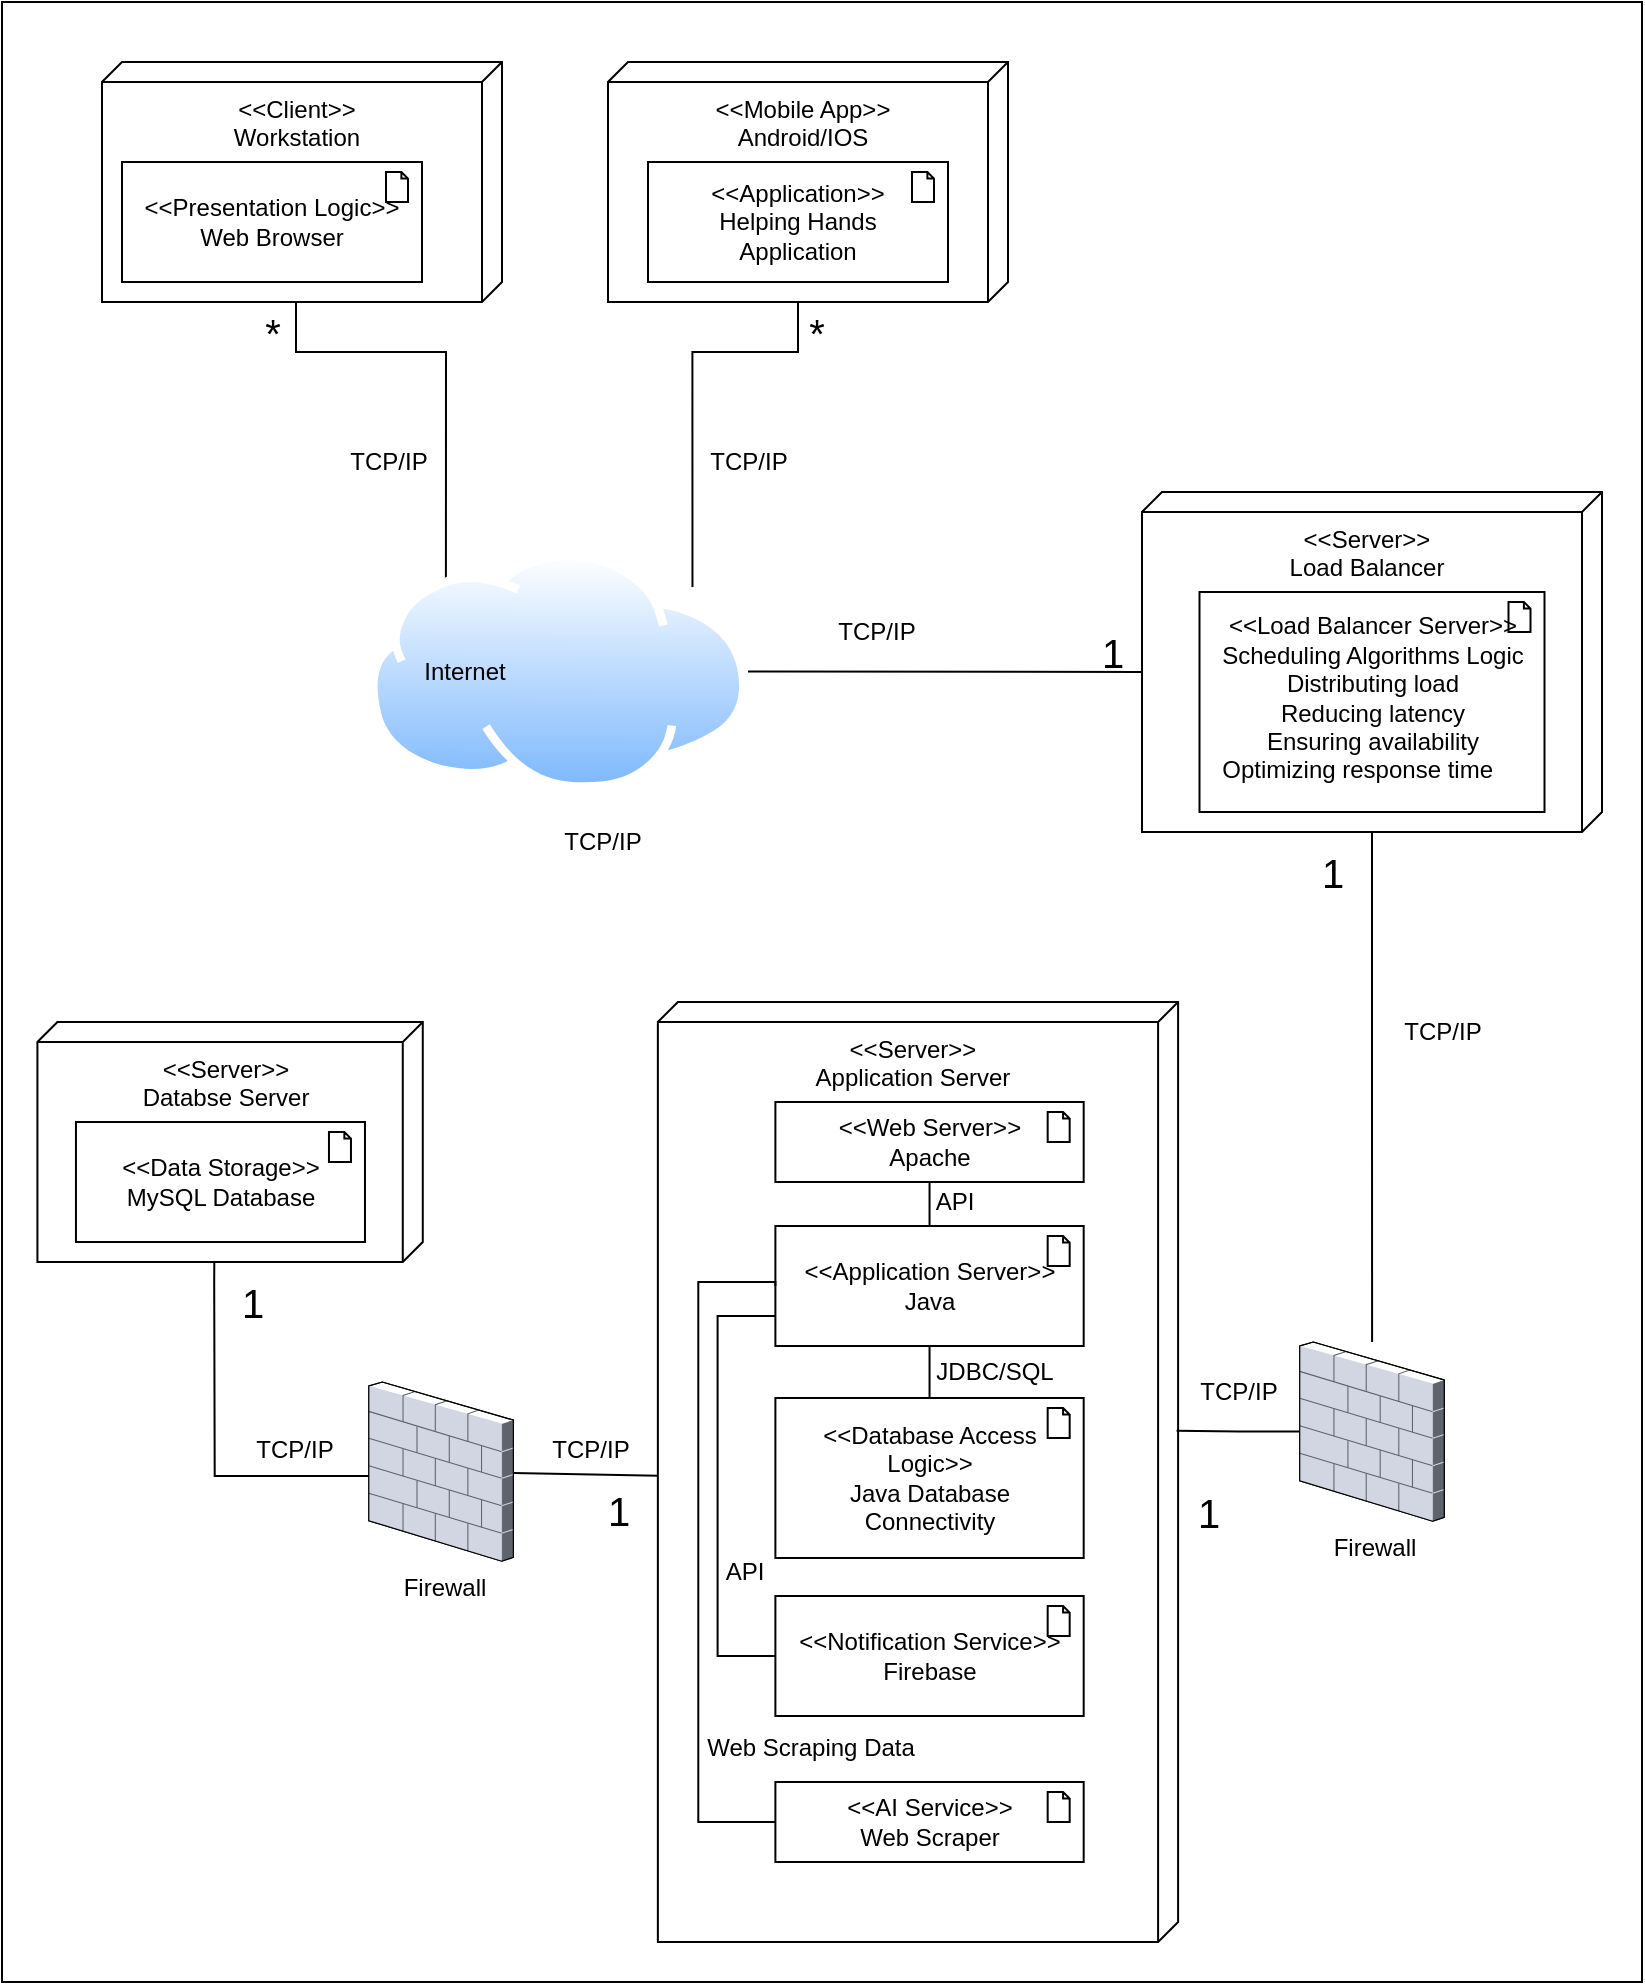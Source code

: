 <mxfile version="26.0.5">
  <diagram name="Page-1" id="d3WzGiYlZAEuq6rOUJl5">
    <mxGraphModel dx="2876" dy="1181" grid="1" gridSize="10" guides="1" tooltips="1" connect="1" arrows="1" fold="1" page="1" pageScale="1" pageWidth="827" pageHeight="1169" math="0" shadow="0">
      <root>
        <mxCell id="0" />
        <mxCell id="1" parent="0" />
        <mxCell id="SK_FiBYlDx41p1t8eFMJ-17" value="" style="rounded=0;whiteSpace=wrap;html=1;" vertex="1" parent="1">
          <mxGeometry x="-820" y="60" width="820" height="990" as="geometry" />
        </mxCell>
        <mxCell id="SK_FiBYlDx41p1t8eFMJ-7" value="" style="group" vertex="1" connectable="0" parent="1">
          <mxGeometry x="-810" y="520" width="790" height="510" as="geometry" />
        </mxCell>
        <mxCell id="ERZ3kdBUKcWHJryLTD_q-54" value="TCP/IP" style="text;html=1;align=center;verticalAlign=middle;resizable=0;points=[];autosize=1;strokeColor=none;fillColor=none;" parent="SK_FiBYlDx41p1t8eFMJ-7" vertex="1">
          <mxGeometry x="105.976" y="249" width="60" height="30" as="geometry" />
        </mxCell>
        <mxCell id="ERZ3kdBUKcWHJryLTD_q-22" value="" style="group" parent="SK_FiBYlDx41p1t8eFMJ-7" vertex="1" connectable="0">
          <mxGeometry x="7.707" y="50" width="192.683" height="120" as="geometry" />
        </mxCell>
        <mxCell id="ERZ3kdBUKcWHJryLTD_q-23" value="&amp;lt;&amp;lt;Server&amp;gt;&amp;gt;&lt;div&gt;Databse Server&lt;/div&gt;" style="verticalAlign=top;align=center;shape=cube;size=10;direction=south;fontStyle=0;html=1;boundedLbl=1;spacingLeft=5;whiteSpace=wrap;" parent="ERZ3kdBUKcWHJryLTD_q-22" vertex="1">
          <mxGeometry width="192.683" height="120" as="geometry" />
        </mxCell>
        <mxCell id="ERZ3kdBUKcWHJryLTD_q-24" value="&amp;lt;&amp;lt;Data Storage&amp;gt;&amp;gt;&lt;div&gt;MySQL Database&lt;/div&gt;" style="html=1;outlineConnect=0;whiteSpace=wrap;shape=mxgraph.archimate3.application;appType=artifact;archiType=square;" parent="ERZ3kdBUKcWHJryLTD_q-22" vertex="1">
          <mxGeometry x="19.268" y="50" width="144.512" height="60" as="geometry" />
        </mxCell>
        <mxCell id="ERZ3kdBUKcWHJryLTD_q-58" value="" style="group" parent="SK_FiBYlDx41p1t8eFMJ-7" vertex="1" connectable="0">
          <mxGeometry x="173.415" y="230" width="72.256" height="118" as="geometry" />
        </mxCell>
        <mxCell id="ERZ3kdBUKcWHJryLTD_q-59" value="" style="verticalLabelPosition=bottom;sketch=0;aspect=fixed;html=1;verticalAlign=top;strokeColor=none;align=center;outlineConnect=0;shape=mxgraph.citrix.firewall;" parent="ERZ3kdBUKcWHJryLTD_q-58" vertex="1">
          <mxGeometry width="72.256" height="89.598" as="geometry" />
        </mxCell>
        <mxCell id="ERZ3kdBUKcWHJryLTD_q-60" value="Firewall" style="text;html=1;align=center;verticalAlign=middle;resizable=0;points=[];autosize=1;strokeColor=none;fillColor=none;" parent="ERZ3kdBUKcWHJryLTD_q-58" vertex="1">
          <mxGeometry x="7.226" y="88" width="60" height="30" as="geometry" />
        </mxCell>
        <mxCell id="ERZ3kdBUKcWHJryLTD_q-62" style="rounded=0;orthogonalLoop=1;jettySize=auto;html=1;entryX=0;entryY=0.5;entryDx=0;entryDy=0;entryPerimeter=0;endArrow=none;endFill=0;" parent="SK_FiBYlDx41p1t8eFMJ-7" source="ERZ3kdBUKcWHJryLTD_q-59" target="ERZ3kdBUKcWHJryLTD_q-20" edge="1">
          <mxGeometry relative="1" as="geometry">
            <mxPoint x="427.756" y="277" as="targetPoint" />
          </mxGeometry>
        </mxCell>
        <mxCell id="ERZ3kdBUKcWHJryLTD_q-63" value="TCP/IP" style="text;html=1;align=center;verticalAlign=middle;resizable=0;points=[];autosize=1;strokeColor=none;fillColor=none;" parent="SK_FiBYlDx41p1t8eFMJ-7" vertex="1">
          <mxGeometry x="254.341" y="249" width="60" height="30" as="geometry" />
        </mxCell>
        <mxCell id="ERZ3kdBUKcWHJryLTD_q-76" value="&lt;font style=&quot;font-size: 20px;&quot;&gt;1&lt;/font&gt;" style="text;html=1;align=center;verticalAlign=middle;resizable=0;points=[];autosize=1;strokeColor=none;fillColor=none;" parent="SK_FiBYlDx41p1t8eFMJ-7" vertex="1">
          <mxGeometry x="283.244" y="274" width="30" height="40" as="geometry" />
        </mxCell>
        <mxCell id="SK_FiBYlDx41p1t8eFMJ-5" value="" style="group" vertex="1" connectable="0" parent="SK_FiBYlDx41p1t8eFMJ-7">
          <mxGeometry x="317.927" width="320.124" height="510" as="geometry" />
        </mxCell>
        <mxCell id="ERZ3kdBUKcWHJryLTD_q-75" value="&lt;font style=&quot;font-size: 20px;&quot;&gt;1&lt;/font&gt;" style="text;html=1;align=center;verticalAlign=middle;resizable=0;points=[];autosize=1;strokeColor=none;fillColor=none;" parent="SK_FiBYlDx41p1t8eFMJ-5" vertex="1">
          <mxGeometry x="260.122" y="275" width="30" height="40" as="geometry" />
        </mxCell>
        <mxCell id="SK_FiBYlDx41p1t8eFMJ-1" value="" style="group" vertex="1" connectable="0" parent="SK_FiBYlDx41p1t8eFMJ-5">
          <mxGeometry width="260.122" height="510" as="geometry" />
        </mxCell>
        <mxCell id="ERZ3kdBUKcWHJryLTD_q-21" value="" style="group" parent="SK_FiBYlDx41p1t8eFMJ-1" vertex="1" connectable="0">
          <mxGeometry y="40" width="260.122" height="470" as="geometry" />
        </mxCell>
        <mxCell id="ERZ3kdBUKcWHJryLTD_q-17" value="&amp;lt;&amp;lt;Server&amp;gt;&amp;gt;&lt;div&gt;Application Server&lt;/div&gt;" style="verticalAlign=top;align=center;shape=cube;size=10;direction=south;fontStyle=0;html=1;boundedLbl=1;spacingLeft=5;whiteSpace=wrap;" parent="ERZ3kdBUKcWHJryLTD_q-21" vertex="1">
          <mxGeometry width="260.122" height="470" as="geometry" />
        </mxCell>
        <mxCell id="ERZ3kdBUKcWHJryLTD_q-30" value="`" style="group" parent="ERZ3kdBUKcWHJryLTD_q-21" vertex="1" connectable="0">
          <mxGeometry x="58.768" y="70" width="154.146" height="340" as="geometry" />
        </mxCell>
        <mxCell id="ERZ3kdBUKcWHJryLTD_q-19" value="&amp;lt;&amp;lt;Application Server&amp;gt;&amp;gt;&lt;div&gt;Java&lt;/div&gt;" style="html=1;outlineConnect=0;whiteSpace=wrap;shape=mxgraph.archimate3.application;appType=artifact;archiType=square;" parent="ERZ3kdBUKcWHJryLTD_q-30" vertex="1">
          <mxGeometry y="42" width="154.146" height="60" as="geometry" />
        </mxCell>
        <mxCell id="ERZ3kdBUKcWHJryLTD_q-20" value="&amp;lt;&amp;lt;Database Access Logic&amp;gt;&amp;gt;&lt;div&gt;Java Database&lt;/div&gt;&lt;div&gt;Connectivity&lt;/div&gt;" style="html=1;outlineConnect=0;whiteSpace=wrap;shape=mxgraph.archimate3.application;appType=artifact;archiType=square;" parent="ERZ3kdBUKcWHJryLTD_q-30" vertex="1">
          <mxGeometry y="128" width="154.146" height="80" as="geometry" />
        </mxCell>
        <mxCell id="ERZ3kdBUKcWHJryLTD_q-28" value="&amp;lt;&amp;lt;Notification Service&amp;gt;&amp;gt;&lt;div&gt;Firebase&lt;/div&gt;" style="html=1;outlineConnect=0;whiteSpace=wrap;shape=mxgraph.archimate3.application;appType=artifact;archiType=square;" parent="ERZ3kdBUKcWHJryLTD_q-30" vertex="1">
          <mxGeometry y="227" width="154.146" height="60" as="geometry" />
        </mxCell>
        <mxCell id="ERZ3kdBUKcWHJryLTD_q-33" style="rounded=0;orthogonalLoop=1;jettySize=auto;html=1;exitX=0.5;exitY=1;exitDx=0;exitDy=0;exitPerimeter=0;entryX=0.5;entryY=0;entryDx=0;entryDy=0;entryPerimeter=0;endArrow=none;endFill=0;" parent="ERZ3kdBUKcWHJryLTD_q-30" source="ERZ3kdBUKcWHJryLTD_q-19" target="ERZ3kdBUKcWHJryLTD_q-20" edge="1">
          <mxGeometry relative="1" as="geometry" />
        </mxCell>
        <mxCell id="ERZ3kdBUKcWHJryLTD_q-34" style="edgeStyle=orthogonalEdgeStyle;rounded=0;orthogonalLoop=1;jettySize=auto;html=1;exitX=0;exitY=0.75;exitDx=0;exitDy=0;exitPerimeter=0;entryX=0;entryY=0.5;entryDx=0;entryDy=0;entryPerimeter=0;endArrow=none;endFill=0;" parent="ERZ3kdBUKcWHJryLTD_q-30" source="ERZ3kdBUKcWHJryLTD_q-19" target="ERZ3kdBUKcWHJryLTD_q-28" edge="1">
          <mxGeometry relative="1" as="geometry">
            <Array as="points">
              <mxPoint x="-28.902" y="87" />
              <mxPoint x="-28.902" y="257" />
            </Array>
          </mxGeometry>
        </mxCell>
        <mxCell id="ERZ3kdBUKcWHJryLTD_q-53" value="API" style="text;html=1;align=center;verticalAlign=middle;resizable=0;points=[];autosize=1;strokeColor=none;fillColor=none;" parent="ERZ3kdBUKcWHJryLTD_q-30" vertex="1">
          <mxGeometry x="69.366" y="15" width="40" height="30" as="geometry" />
        </mxCell>
        <mxCell id="ERZ3kdBUKcWHJryLTD_q-18" value="&amp;lt;&amp;lt;Web Server&amp;gt;&amp;gt;&lt;div&gt;Apache&lt;/div&gt;" style="html=1;outlineConnect=0;whiteSpace=wrap;shape=mxgraph.archimate3.application;appType=artifact;archiType=square;" parent="ERZ3kdBUKcWHJryLTD_q-21" vertex="1">
          <mxGeometry x="58.768" y="50" width="154.146" height="40" as="geometry" />
        </mxCell>
        <mxCell id="ERZ3kdBUKcWHJryLTD_q-32" style="rounded=0;orthogonalLoop=1;jettySize=auto;html=1;exitX=0.5;exitY=1;exitDx=0;exitDy=0;exitPerimeter=0;entryX=0.5;entryY=0;entryDx=0;entryDy=0;entryPerimeter=0;endArrow=none;endFill=0;" parent="ERZ3kdBUKcWHJryLTD_q-21" source="ERZ3kdBUKcWHJryLTD_q-18" target="ERZ3kdBUKcWHJryLTD_q-19" edge="1">
          <mxGeometry relative="1" as="geometry" />
        </mxCell>
        <mxCell id="ERZ3kdBUKcWHJryLTD_q-29" value="&amp;lt;&amp;lt;AI Service&amp;gt;&amp;gt;&lt;div&gt;Web Scraper&lt;/div&gt;" style="html=1;outlineConnect=0;whiteSpace=wrap;shape=mxgraph.archimate3.application;appType=artifact;archiType=square;" parent="ERZ3kdBUKcWHJryLTD_q-21" vertex="1">
          <mxGeometry x="58.768" y="390" width="154.146" height="40" as="geometry" />
        </mxCell>
        <mxCell id="ERZ3kdBUKcWHJryLTD_q-37" style="edgeStyle=orthogonalEdgeStyle;rounded=0;orthogonalLoop=1;jettySize=auto;html=1;entryX=0;entryY=0.5;entryDx=0;entryDy=0;entryPerimeter=0;endArrow=none;endFill=0;exitX=0;exitY=0.5;exitDx=0;exitDy=0;exitPerimeter=0;" parent="ERZ3kdBUKcWHJryLTD_q-21" source="ERZ3kdBUKcWHJryLTD_q-29" target="ERZ3kdBUKcWHJryLTD_q-19" edge="1">
          <mxGeometry relative="1" as="geometry">
            <Array as="points">
              <mxPoint x="20.232" y="410" />
              <mxPoint x="20.232" y="140" />
              <mxPoint x="58.768" y="140" />
            </Array>
          </mxGeometry>
        </mxCell>
        <mxCell id="ERZ3kdBUKcWHJryLTD_q-55" value="Web Scraping Data" style="text;html=1;align=center;verticalAlign=middle;resizable=0;points=[];autosize=1;strokeColor=none;fillColor=none;" parent="ERZ3kdBUKcWHJryLTD_q-21" vertex="1">
          <mxGeometry x="10.598" y="358" width="130" height="30" as="geometry" />
        </mxCell>
        <mxCell id="ERZ3kdBUKcWHJryLTD_q-56" value="API" style="text;html=1;align=center;verticalAlign=middle;resizable=0;points=[];autosize=1;strokeColor=none;fillColor=none;" parent="ERZ3kdBUKcWHJryLTD_q-21" vertex="1">
          <mxGeometry x="23.122" y="270" width="40" height="30" as="geometry" />
        </mxCell>
        <mxCell id="ERZ3kdBUKcWHJryLTD_q-57" value="JDBC/SQL" style="text;html=1;align=center;verticalAlign=middle;resizable=0;points=[];autosize=1;strokeColor=none;fillColor=none;" parent="ERZ3kdBUKcWHJryLTD_q-21" vertex="1">
          <mxGeometry x="128.134" y="170" width="80" height="30" as="geometry" />
        </mxCell>
        <mxCell id="SK_FiBYlDx41p1t8eFMJ-16" value="TCP/IP" style="text;html=1;align=center;verticalAlign=middle;resizable=0;points=[];autosize=1;strokeColor=none;fillColor=none;" vertex="1" parent="SK_FiBYlDx41p1t8eFMJ-5">
          <mxGeometry x="260.124" y="220" width="60" height="30" as="geometry" />
        </mxCell>
        <mxCell id="SK_FiBYlDx41p1t8eFMJ-6" style="edgeStyle=orthogonalEdgeStyle;rounded=0;orthogonalLoop=1;jettySize=auto;html=1;endArrow=none;endFill=0;exitX=1.002;exitY=0.541;exitDx=0;exitDy=0;exitPerimeter=0;" edge="1" parent="SK_FiBYlDx41p1t8eFMJ-7" source="ERZ3kdBUKcWHJryLTD_q-23" target="ERZ3kdBUKcWHJryLTD_q-59">
          <mxGeometry relative="1" as="geometry">
            <Array as="points">
              <mxPoint x="96.341" y="180" />
              <mxPoint x="96.341" y="180" />
              <mxPoint x="96.341" y="277" />
            </Array>
          </mxGeometry>
        </mxCell>
        <mxCell id="ERZ3kdBUKcWHJryLTD_q-44" value="" style="group" parent="SK_FiBYlDx41p1t8eFMJ-7" vertex="1" connectable="0">
          <mxGeometry x="638.874" y="210" width="72.256" height="118" as="geometry" />
        </mxCell>
        <mxCell id="ERZ3kdBUKcWHJryLTD_q-42" value="" style="verticalLabelPosition=bottom;sketch=0;aspect=fixed;html=1;verticalAlign=top;strokeColor=none;align=center;outlineConnect=0;shape=mxgraph.citrix.firewall;" parent="ERZ3kdBUKcWHJryLTD_q-44" vertex="1">
          <mxGeometry width="72.256" height="89.598" as="geometry" />
        </mxCell>
        <mxCell id="ERZ3kdBUKcWHJryLTD_q-43" value="Firewall" style="text;html=1;align=center;verticalAlign=middle;resizable=0;points=[];autosize=1;strokeColor=none;fillColor=none;" parent="ERZ3kdBUKcWHJryLTD_q-44" vertex="1">
          <mxGeometry x="7.226" y="88" width="60" height="30" as="geometry" />
        </mxCell>
        <mxCell id="SK_FiBYlDx41p1t8eFMJ-13" style="edgeStyle=orthogonalEdgeStyle;rounded=0;orthogonalLoop=1;jettySize=auto;html=1;entryX=0.456;entryY=0.003;entryDx=0;entryDy=0;entryPerimeter=0;endArrow=none;endFill=0;" edge="1" parent="SK_FiBYlDx41p1t8eFMJ-7" source="ERZ3kdBUKcWHJryLTD_q-42" target="ERZ3kdBUKcWHJryLTD_q-17">
          <mxGeometry relative="1" as="geometry" />
        </mxCell>
        <mxCell id="SK_FiBYlDx41p1t8eFMJ-15" value="TCP/IP" style="text;html=1;align=center;verticalAlign=middle;resizable=0;points=[];autosize=1;strokeColor=none;fillColor=none;" vertex="1" parent="SK_FiBYlDx41p1t8eFMJ-7">
          <mxGeometry x="680.001" y="40" width="60" height="30" as="geometry" />
        </mxCell>
        <mxCell id="SK_FiBYlDx41p1t8eFMJ-8" value="" style="group" vertex="1" connectable="0" parent="1">
          <mxGeometry x="-250" y="305" width="230" height="170" as="geometry" />
        </mxCell>
        <mxCell id="SK_FiBYlDx41p1t8eFMJ-9" value="&amp;lt;&amp;lt;Server&amp;gt;&amp;gt;&lt;div&gt;Load Balancer&lt;/div&gt;" style="verticalAlign=top;align=center;shape=cube;size=10;direction=south;fontStyle=0;html=1;boundedLbl=1;spacingLeft=5;whiteSpace=wrap;" vertex="1" parent="SK_FiBYlDx41p1t8eFMJ-8">
          <mxGeometry width="230.0" height="170" as="geometry" />
        </mxCell>
        <mxCell id="SK_FiBYlDx41p1t8eFMJ-10" value="&amp;lt;&amp;lt;Load Balancer Server&amp;gt;&amp;gt;&lt;div&gt;Scheduling Algorithms Logic&lt;/div&gt;&lt;div&gt;Distributing load&lt;/div&gt;&lt;div&gt;Reducing latency&lt;/div&gt;&lt;div&gt;&lt;span style=&quot;caret-color: rgb(238, 240, 255); white-space: nowrap;&quot;&gt;Ensuring availability&lt;/span&gt;&lt;br&gt;&lt;/div&gt;&lt;div&gt;&lt;span style=&quot;caret-color: rgb(238, 240, 255); white-space: nowrap;&quot;&gt;&lt;div style=&quot;white-space: normal; line-height: var(--m3t12); overflow: hidden; padding-bottom: 4px; transition: transform 200ms cubic-bezier(0.2, 0, 0, 1); caret-color: rgb(238, 240, 255); text-align: left;&quot; class=&quot;Gur8Ad&quot;&gt;&lt;span style=&quot;caret-color: rgb(238, 240, 255); color: rgb(0, 0, 0);&quot;&gt;Optimizing response time&lt;/span&gt;&lt;/div&gt;&lt;/span&gt;&lt;/div&gt;" style="html=1;outlineConnect=0;whiteSpace=wrap;shape=mxgraph.archimate3.application;appType=artifact;archiType=square;" vertex="1" parent="SK_FiBYlDx41p1t8eFMJ-8">
          <mxGeometry x="28.75" y="50" width="172.5" height="110" as="geometry" />
        </mxCell>
        <mxCell id="ERZ3kdBUKcWHJryLTD_q-16" value="" style="group" parent="1" vertex="1" connectable="0">
          <mxGeometry x="-780" y="90" width="200" height="120" as="geometry" />
        </mxCell>
        <mxCell id="ERZ3kdBUKcWHJryLTD_q-13" value="&amp;lt;&amp;lt;Client&amp;gt;&amp;gt;&lt;div&gt;Workstation&lt;/div&gt;" style="verticalAlign=top;align=center;shape=cube;size=10;direction=south;fontStyle=0;html=1;boundedLbl=1;spacingLeft=5;whiteSpace=wrap;" parent="ERZ3kdBUKcWHJryLTD_q-16" vertex="1">
          <mxGeometry x="10" width="200" height="120" as="geometry" />
        </mxCell>
        <mxCell id="ERZ3kdBUKcWHJryLTD_q-15" value="&amp;lt;&amp;lt;Presentation Logic&amp;gt;&amp;gt;&lt;div&gt;Web Browser&lt;/div&gt;" style="html=1;outlineConnect=0;whiteSpace=wrap;shape=mxgraph.archimate3.application;appType=artifact;archiType=square;" parent="ERZ3kdBUKcWHJryLTD_q-16" vertex="1">
          <mxGeometry x="20" y="50" width="150" height="60" as="geometry" />
        </mxCell>
        <mxCell id="ERZ3kdBUKcWHJryLTD_q-25" value="" style="group" parent="1" vertex="1" connectable="0">
          <mxGeometry x="-517" y="90" width="200" height="120" as="geometry" />
        </mxCell>
        <mxCell id="ERZ3kdBUKcWHJryLTD_q-26" value="&amp;lt;&amp;lt;Mobile App&amp;gt;&amp;gt;&lt;div&gt;Android/IOS&lt;/div&gt;" style="verticalAlign=top;align=center;shape=cube;size=10;direction=south;fontStyle=0;html=1;boundedLbl=1;spacingLeft=5;whiteSpace=wrap;" parent="ERZ3kdBUKcWHJryLTD_q-25" vertex="1">
          <mxGeometry width="200" height="120" as="geometry" />
        </mxCell>
        <mxCell id="ERZ3kdBUKcWHJryLTD_q-27" value="&amp;lt;&amp;lt;Application&amp;gt;&amp;gt;&lt;div&gt;Helping Hands&lt;/div&gt;&lt;div&gt;Application&lt;/div&gt;" style="html=1;outlineConnect=0;whiteSpace=wrap;shape=mxgraph.archimate3.application;appType=artifact;archiType=square;" parent="ERZ3kdBUKcWHJryLTD_q-25" vertex="1">
          <mxGeometry x="20" y="50" width="150" height="60" as="geometry" />
        </mxCell>
        <mxCell id="ERZ3kdBUKcWHJryLTD_q-46" style="rounded=0;orthogonalLoop=1;jettySize=auto;html=1;endArrow=none;endFill=0;entryX=1;entryY=0.5;entryDx=0;entryDy=0;exitX=0;exitY=0;exitDx=90;exitDy=230.0;exitPerimeter=0;" parent="1" source="SK_FiBYlDx41p1t8eFMJ-9" target="ERZ3kdBUKcWHJryLTD_q-64" edge="1">
          <mxGeometry relative="1" as="geometry">
            <mxPoint x="136" y="135" as="targetPoint" />
          </mxGeometry>
        </mxCell>
        <mxCell id="ERZ3kdBUKcWHJryLTD_q-47" style="edgeStyle=orthogonalEdgeStyle;rounded=0;orthogonalLoop=1;jettySize=auto;html=1;endArrow=none;endFill=0;entryX=0.209;entryY=0.167;entryDx=0;entryDy=0;entryPerimeter=0;exitX=0;exitY=0;exitDx=120;exitDy=105;exitPerimeter=0;" parent="1" edge="1">
          <mxGeometry relative="1" as="geometry">
            <mxPoint x="-673" y="210" as="sourcePoint" />
            <mxPoint x="-598.045" y="354.957" as="targetPoint" />
            <Array as="points">
              <mxPoint x="-673" y="235" />
              <mxPoint x="-598" y="235" />
            </Array>
          </mxGeometry>
        </mxCell>
        <mxCell id="ERZ3kdBUKcWHJryLTD_q-50" value="TCP/IP" style="text;html=1;align=center;verticalAlign=middle;resizable=0;points=[];autosize=1;strokeColor=none;fillColor=none;" parent="1" vertex="1">
          <mxGeometry x="-657" y="275" width="60" height="30" as="geometry" />
        </mxCell>
        <mxCell id="ERZ3kdBUKcWHJryLTD_q-51" value="TCP/IP" style="text;html=1;align=center;verticalAlign=middle;resizable=0;points=[];autosize=1;strokeColor=none;fillColor=none;" parent="1" vertex="1">
          <mxGeometry x="-477" y="275" width="60" height="30" as="geometry" />
        </mxCell>
        <mxCell id="ERZ3kdBUKcWHJryLTD_q-52" value="TCP/IP" style="text;html=1;align=center;verticalAlign=middle;resizable=0;points=[];autosize=1;strokeColor=none;fillColor=none;" parent="1" vertex="1">
          <mxGeometry x="-550" y="465" width="60" height="30" as="geometry" />
        </mxCell>
        <mxCell id="ERZ3kdBUKcWHJryLTD_q-64" value="" style="image;aspect=fixed;perimeter=ellipsePerimeter;html=1;align=center;shadow=0;dashed=0;spacingTop=3;image=img/lib/active_directory/internet_cloud.svg;" parent="1" vertex="1">
          <mxGeometry x="-636.69" y="335" width="189.69" height="119.5" as="geometry" />
        </mxCell>
        <mxCell id="ERZ3kdBUKcWHJryLTD_q-65" style="edgeStyle=orthogonalEdgeStyle;rounded=0;orthogonalLoop=1;jettySize=auto;html=1;entryX=1;entryY=0;entryDx=0;entryDy=0;endArrow=none;endFill=0;exitX=0;exitY=0;exitDx=120;exitDy=105;exitPerimeter=0;" parent="1" source="ERZ3kdBUKcWHJryLTD_q-26" target="ERZ3kdBUKcWHJryLTD_q-64" edge="1">
          <mxGeometry relative="1" as="geometry">
            <Array as="points">
              <mxPoint x="-422" y="235" />
              <mxPoint x="-475" y="235" />
            </Array>
          </mxGeometry>
        </mxCell>
        <mxCell id="ERZ3kdBUKcWHJryLTD_q-68" value="Internet" style="text;html=1;align=center;verticalAlign=middle;resizable=0;points=[];autosize=1;strokeColor=none;fillColor=none;" parent="1" vertex="1">
          <mxGeometry x="-618.84" y="379.75" width="60" height="30" as="geometry" />
        </mxCell>
        <mxCell id="ERZ3kdBUKcWHJryLTD_q-72" value="*" style="text;html=1;align=center;verticalAlign=middle;resizable=0;points=[];autosize=1;strokeColor=none;fillColor=none;fontSize=20;" parent="1" vertex="1">
          <mxGeometry x="-700" y="205" width="30" height="40" as="geometry" />
        </mxCell>
        <mxCell id="ERZ3kdBUKcWHJryLTD_q-73" value="*" style="text;html=1;align=center;verticalAlign=middle;resizable=0;points=[];autosize=1;strokeColor=none;fillColor=none;fontSize=20;" parent="1" vertex="1">
          <mxGeometry x="-428" y="205" width="30" height="40" as="geometry" />
        </mxCell>
        <mxCell id="SK_FiBYlDx41p1t8eFMJ-12" style="edgeStyle=orthogonalEdgeStyle;rounded=0;orthogonalLoop=1;jettySize=auto;html=1;endArrow=none;endFill=0;" edge="1" parent="1" source="SK_FiBYlDx41p1t8eFMJ-9" target="ERZ3kdBUKcWHJryLTD_q-42">
          <mxGeometry relative="1" as="geometry" />
        </mxCell>
        <mxCell id="SK_FiBYlDx41p1t8eFMJ-14" value="TCP/IP" style="text;html=1;align=center;verticalAlign=middle;resizable=0;points=[];autosize=1;strokeColor=none;fillColor=none;" vertex="1" parent="1">
          <mxGeometry x="-412.999" y="360" width="60" height="30" as="geometry" />
        </mxCell>
        <mxCell id="SK_FiBYlDx41p1t8eFMJ-18" value="1" style="text;html=1;align=center;verticalAlign=middle;resizable=0;points=[];autosize=1;strokeColor=none;fillColor=none;fontSize=20;" vertex="1" parent="1">
          <mxGeometry x="-280.005" y="365" width="30" height="40" as="geometry" />
        </mxCell>
        <mxCell id="SK_FiBYlDx41p1t8eFMJ-19" value="1" style="text;html=1;align=center;verticalAlign=middle;resizable=0;points=[];autosize=1;strokeColor=none;fillColor=none;fontSize=20;" vertex="1" parent="1">
          <mxGeometry x="-170.005" y="475" width="30" height="40" as="geometry" />
        </mxCell>
        <mxCell id="SK_FiBYlDx41p1t8eFMJ-20" value="&lt;font style=&quot;font-size: 20px;&quot;&gt;1&lt;/font&gt;" style="text;html=1;align=center;verticalAlign=middle;resizable=0;points=[];autosize=1;strokeColor=none;fillColor=none;" vertex="1" parent="1">
          <mxGeometry x="-709.996" y="690" width="30" height="40" as="geometry" />
        </mxCell>
      </root>
    </mxGraphModel>
  </diagram>
</mxfile>
